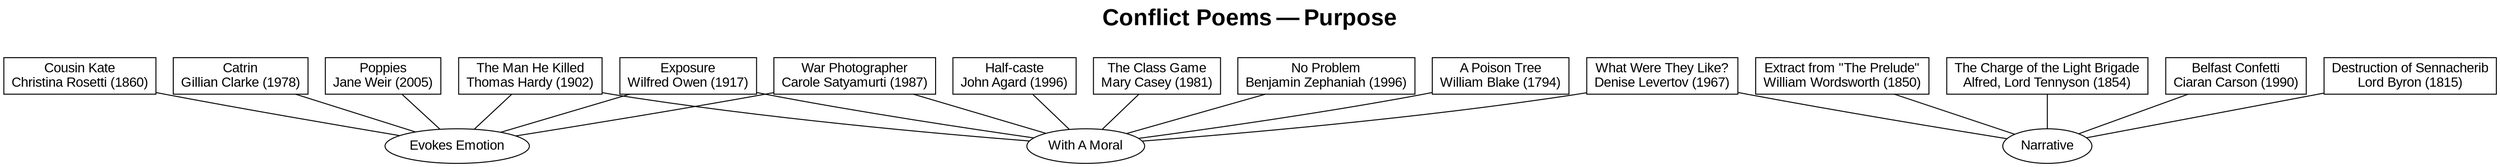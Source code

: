 graph purpose {
  fontname=Arial;
  label=<<font point-size="24"><b>Conflict Poems&thinsp;&mdash;&thinsp;Purpose</b><br/>&nbsp;</font>>;
  labelloc=t;

  node [shape=box fontname=Arial];
  overlap=false;
  splines=true;
  
  // Node definitions (poems).
  tree [label=<A Poison Tree<br/>William Blake (1794)>];
  senn [label=<Destruction of Sennacherib<br/>Lord Byron (1815)>];
  prel [label=<Extract from "The Prelude"<br/>William Wordsworth (1850)>];
  man  [label=<The Man He Killed<br/>Thomas Hardy (1902)>];
  kate [label=<Cousin Kate<br/>Christina Rosetti (1860)>];
  half [label=<Half-caste<br/>John Agard (1996)>];
  expo [label=<Exposure<br/>Wilfred Owen (1917)>];
  chrg [label=<The Charge of the Light Brigade<br/>Alfred, Lord Tennyson (1854)>];
  cat  [label=<Catrin<br/>Gillian Clarke (1978)>];
  tog  [label=<War Photographer<br/>Carole Satyamurti (1987)>];
  belf [label=<Belfast Confetti<br/>Ciaran Carson (1990)>];
  game [label=<The Class Game<br/>Mary Casey (1981)>];
  pops [label=<Poppies<br/>Jane Weir (2005)>];
  np   [label=<No Problem<br/>Benjamin Zephaniah (1996)>];
  what [label=<What Were They Like?<br/>Denise Levertov (1967)>];
  
  // Node definitions (minor themes).
  nar [label="Narrative" shape=oval];
  emo [label="Evokes Emotion" shape=oval];
  mor [label="With A Moral" shape=oval];
  
  // Edge definitions (connections).
  chrg -- nar;
  what -- nar;
  belf -- nar;
  prel -- nar;
  man  -- emo;
  kate -- emo;
  expo -- emo;
  cat  -- emo;
  tog  -- emo;
  pops -- emo;
  tree -- mor;
  man  -- mor;
  half -- mor;
  expo -- mor;
  tog  -- mor;
  game -- mor;
  np   -- mor;
  what -- mor;
  senn -- nar;
}
